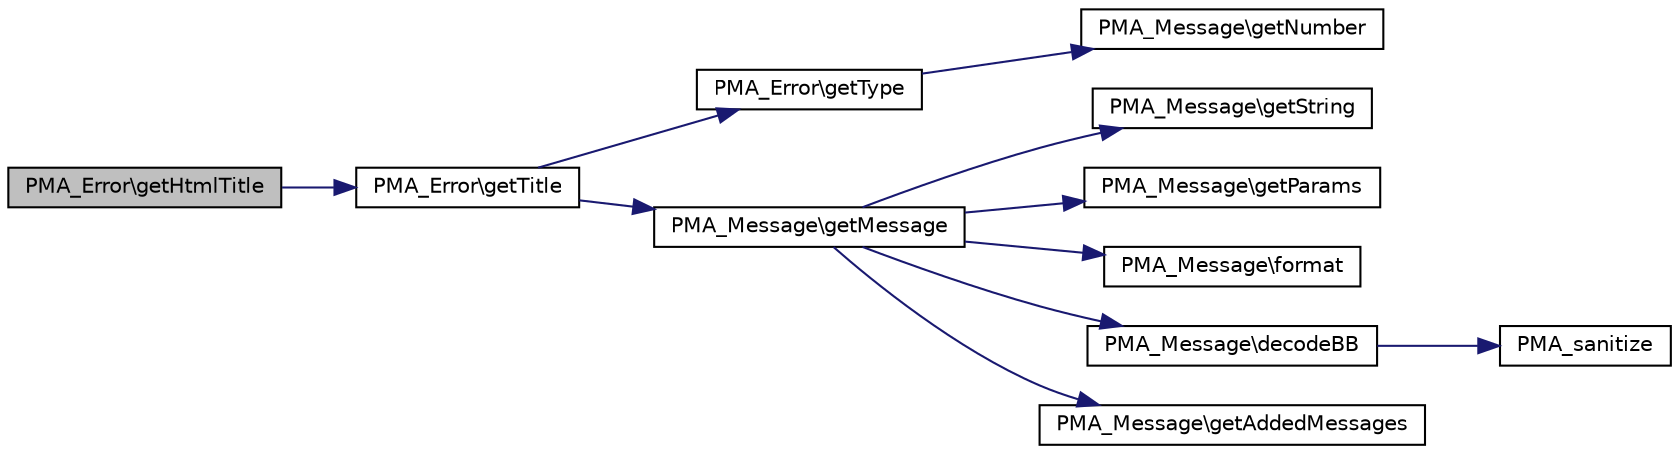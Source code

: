 digraph G
{
  edge [fontname="Helvetica",fontsize="10",labelfontname="Helvetica",labelfontsize="10"];
  node [fontname="Helvetica",fontsize="10",shape=record];
  rankdir="LR";
  Node1 [label="PMA_Error\\getHtmlTitle",height=0.2,width=0.4,color="black", fillcolor="grey75", style="filled" fontcolor="black"];
  Node1 -> Node2 [color="midnightblue",fontsize="10",style="solid",fontname="Helvetica"];
  Node2 [label="PMA_Error\\getTitle",height=0.2,width=0.4,color="black", fillcolor="white", style="filled",URL="$classPMA__Error.html#a24e8709d5ab72850d9567f1ca1ed3a98",tooltip="returns title for error"];
  Node2 -> Node3 [color="midnightblue",fontsize="10",style="solid",fontname="Helvetica"];
  Node3 [label="PMA_Error\\getType",height=0.2,width=0.4,color="black", fillcolor="white", style="filled",URL="$classPMA__Error.html#acee741b6a4eacfeca9d65ee2202f78be",tooltip="returns type of error"];
  Node3 -> Node4 [color="midnightblue",fontsize="10",style="solid",fontname="Helvetica"];
  Node4 [label="PMA_Message\\getNumber",height=0.2,width=0.4,color="black", fillcolor="white", style="filled",URL="$classPMA__Message.html#a918f3e3a5db16eb9e412d62ee7bc5d0b",tooltip="returns PMA_Message::$_number"];
  Node2 -> Node5 [color="midnightblue",fontsize="10",style="solid",fontname="Helvetica"];
  Node5 [label="PMA_Message\\getMessage",height=0.2,width=0.4,color="black", fillcolor="white", style="filled",URL="$classPMA__Message.html#adadba6b61ece9b12e5947c447ed021d0",tooltip="returns compiled message"];
  Node5 -> Node6 [color="midnightblue",fontsize="10",style="solid",fontname="Helvetica"];
  Node6 [label="PMA_Message\\getString",height=0.2,width=0.4,color="black", fillcolor="white", style="filled",URL="$classPMA__Message.html#a9b36165053e47d3f7f18d2f6bbfc4c94",tooltip="returns PMA_Message::$_string"];
  Node5 -> Node7 [color="midnightblue",fontsize="10",style="solid",fontname="Helvetica"];
  Node7 [label="PMA_Message\\getParams",height=0.2,width=0.4,color="black", fillcolor="white", style="filled",URL="$classPMA__Message.html#a1698f85c17b8a4fc9563d4048f5eb705",tooltip="return all parameters"];
  Node5 -> Node8 [color="midnightblue",fontsize="10",style="solid",fontname="Helvetica"];
  Node8 [label="PMA_Message\\format",height=0.2,width=0.4,color="black", fillcolor="white", style="filled",URL="$classPMA__Message.html#a1c2f49166dc6b960ffcf2245f719efe8",tooltip="wrapper for sprintf()"];
  Node5 -> Node9 [color="midnightblue",fontsize="10",style="solid",fontname="Helvetica"];
  Node9 [label="PMA_Message\\decodeBB",height=0.2,width=0.4,color="black", fillcolor="white", style="filled",URL="$classPMA__Message.html#a960f1e23184765eb1a919479dd66914e",tooltip="decode $message, taking into account our special codes for formatting"];
  Node9 -> Node10 [color="midnightblue",fontsize="10",style="solid",fontname="Helvetica"];
  Node10 [label="PMA_sanitize",height=0.2,width=0.4,color="black", fillcolor="white", style="filled",URL="$sanitizing_8lib_8php.html#ac0444f97c4d50f0e109dc0ec5d86b665",tooltip="Sanitizes $message, taking into account our special codes for formatting."];
  Node5 -> Node11 [color="midnightblue",fontsize="10",style="solid",fontname="Helvetica"];
  Node11 [label="PMA_Message\\getAddedMessages",height=0.2,width=0.4,color="black", fillcolor="white", style="filled",URL="$classPMA__Message.html#a39393d6b2c150792b0f24b29a7fcff1b",tooltip="return all added messages"];
}
